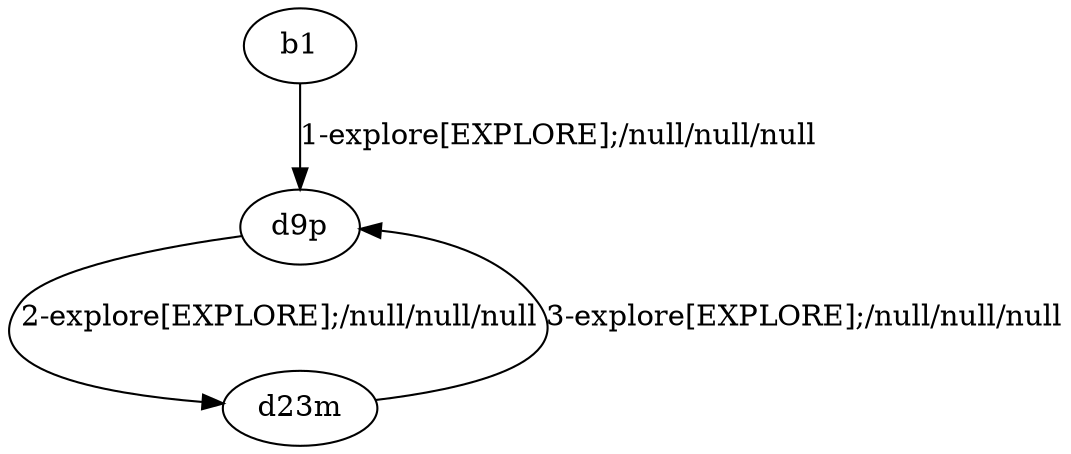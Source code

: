 # Total number of goals covered by this test: 1
# d9p --> d23m

digraph g {
"b1" -> "d9p" [label = "1-explore[EXPLORE];/null/null/null"];
"d9p" -> "d23m" [label = "2-explore[EXPLORE];/null/null/null"];
"d23m" -> "d9p" [label = "3-explore[EXPLORE];/null/null/null"];
}